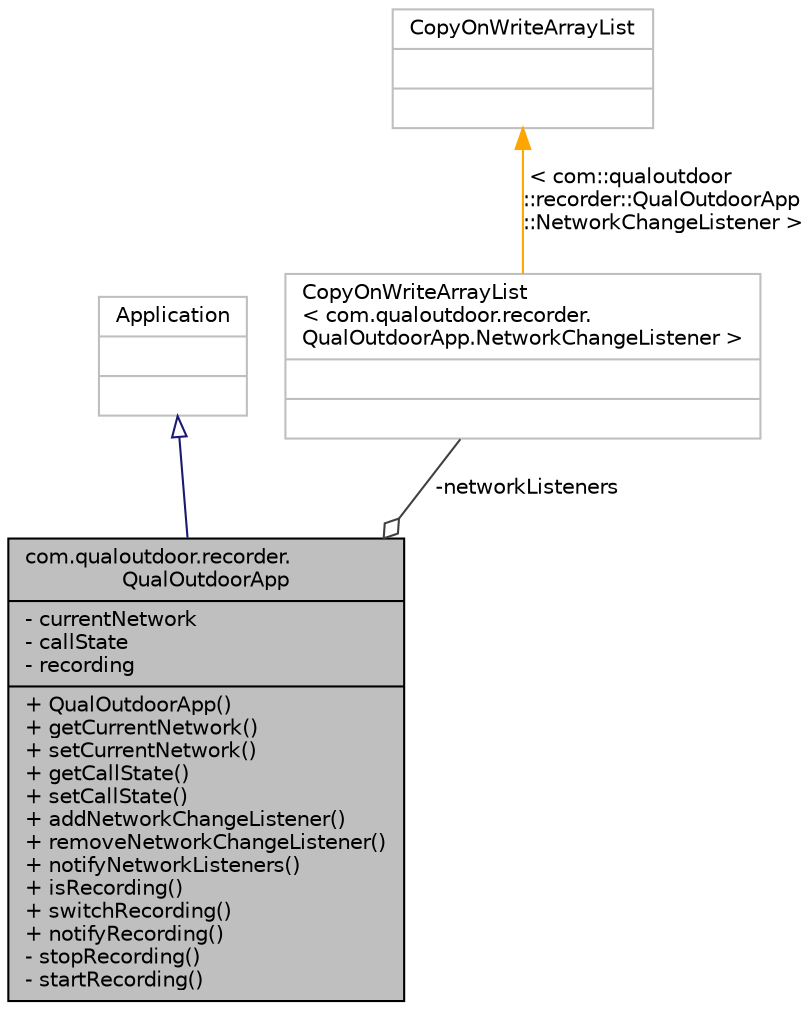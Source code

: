 digraph "com.qualoutdoor.recorder.QualOutdoorApp"
{
  edge [fontname="Helvetica",fontsize="10",labelfontname="Helvetica",labelfontsize="10"];
  node [fontname="Helvetica",fontsize="10",shape=record];
  Node1 [label="{com.qualoutdoor.recorder.\lQualOutdoorApp\n|- currentNetwork\l- callState\l- recording\l|+ QualOutdoorApp()\l+ getCurrentNetwork()\l+ setCurrentNetwork()\l+ getCallState()\l+ setCallState()\l+ addNetworkChangeListener()\l+ removeNetworkChangeListener()\l+ notifyNetworkListeners()\l+ isRecording()\l+ switchRecording()\l+ notifyRecording()\l- stopRecording()\l- startRecording()\l}",height=0.2,width=0.4,color="black", fillcolor="grey75", style="filled" fontcolor="black"];
  Node2 -> Node1 [dir="back",color="midnightblue",fontsize="10",style="solid",arrowtail="onormal"];
  Node2 [label="{Application\n||}",height=0.2,width=0.4,color="grey75", fillcolor="white", style="filled"];
  Node3 -> Node1 [color="grey25",fontsize="10",style="solid",label=" -networkListeners" ,arrowhead="odiamond"];
  Node3 [label="{CopyOnWriteArrayList\l\< com.qualoutdoor.recorder.\lQualOutdoorApp.NetworkChangeListener \>\n||}",height=0.2,width=0.4,color="grey75", fillcolor="white", style="filled"];
  Node4 -> Node3 [dir="back",color="orange",fontsize="10",style="solid",label=" \< com::qualoutdoor\l::recorder::QualOutdoorApp\l::NetworkChangeListener \>" ];
  Node4 [label="{CopyOnWriteArrayList\n||}",height=0.2,width=0.4,color="grey75", fillcolor="white", style="filled"];
}
